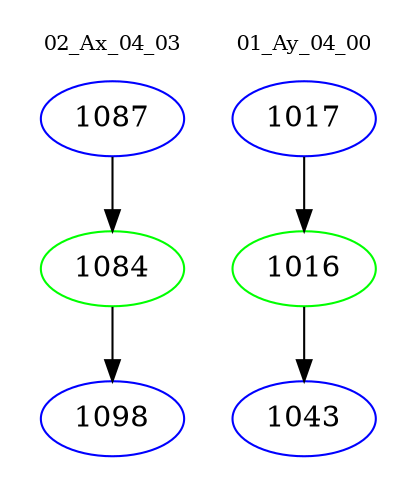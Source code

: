 digraph{
subgraph cluster_0 {
color = white
label = "02_Ax_04_03";
fontsize=10;
T0_1087 [label="1087", color="blue"]
T0_1087 -> T0_1084 [color="black"]
T0_1084 [label="1084", color="green"]
T0_1084 -> T0_1098 [color="black"]
T0_1098 [label="1098", color="blue"]
}
subgraph cluster_1 {
color = white
label = "01_Ay_04_00";
fontsize=10;
T1_1017 [label="1017", color="blue"]
T1_1017 -> T1_1016 [color="black"]
T1_1016 [label="1016", color="green"]
T1_1016 -> T1_1043 [color="black"]
T1_1043 [label="1043", color="blue"]
}
}
